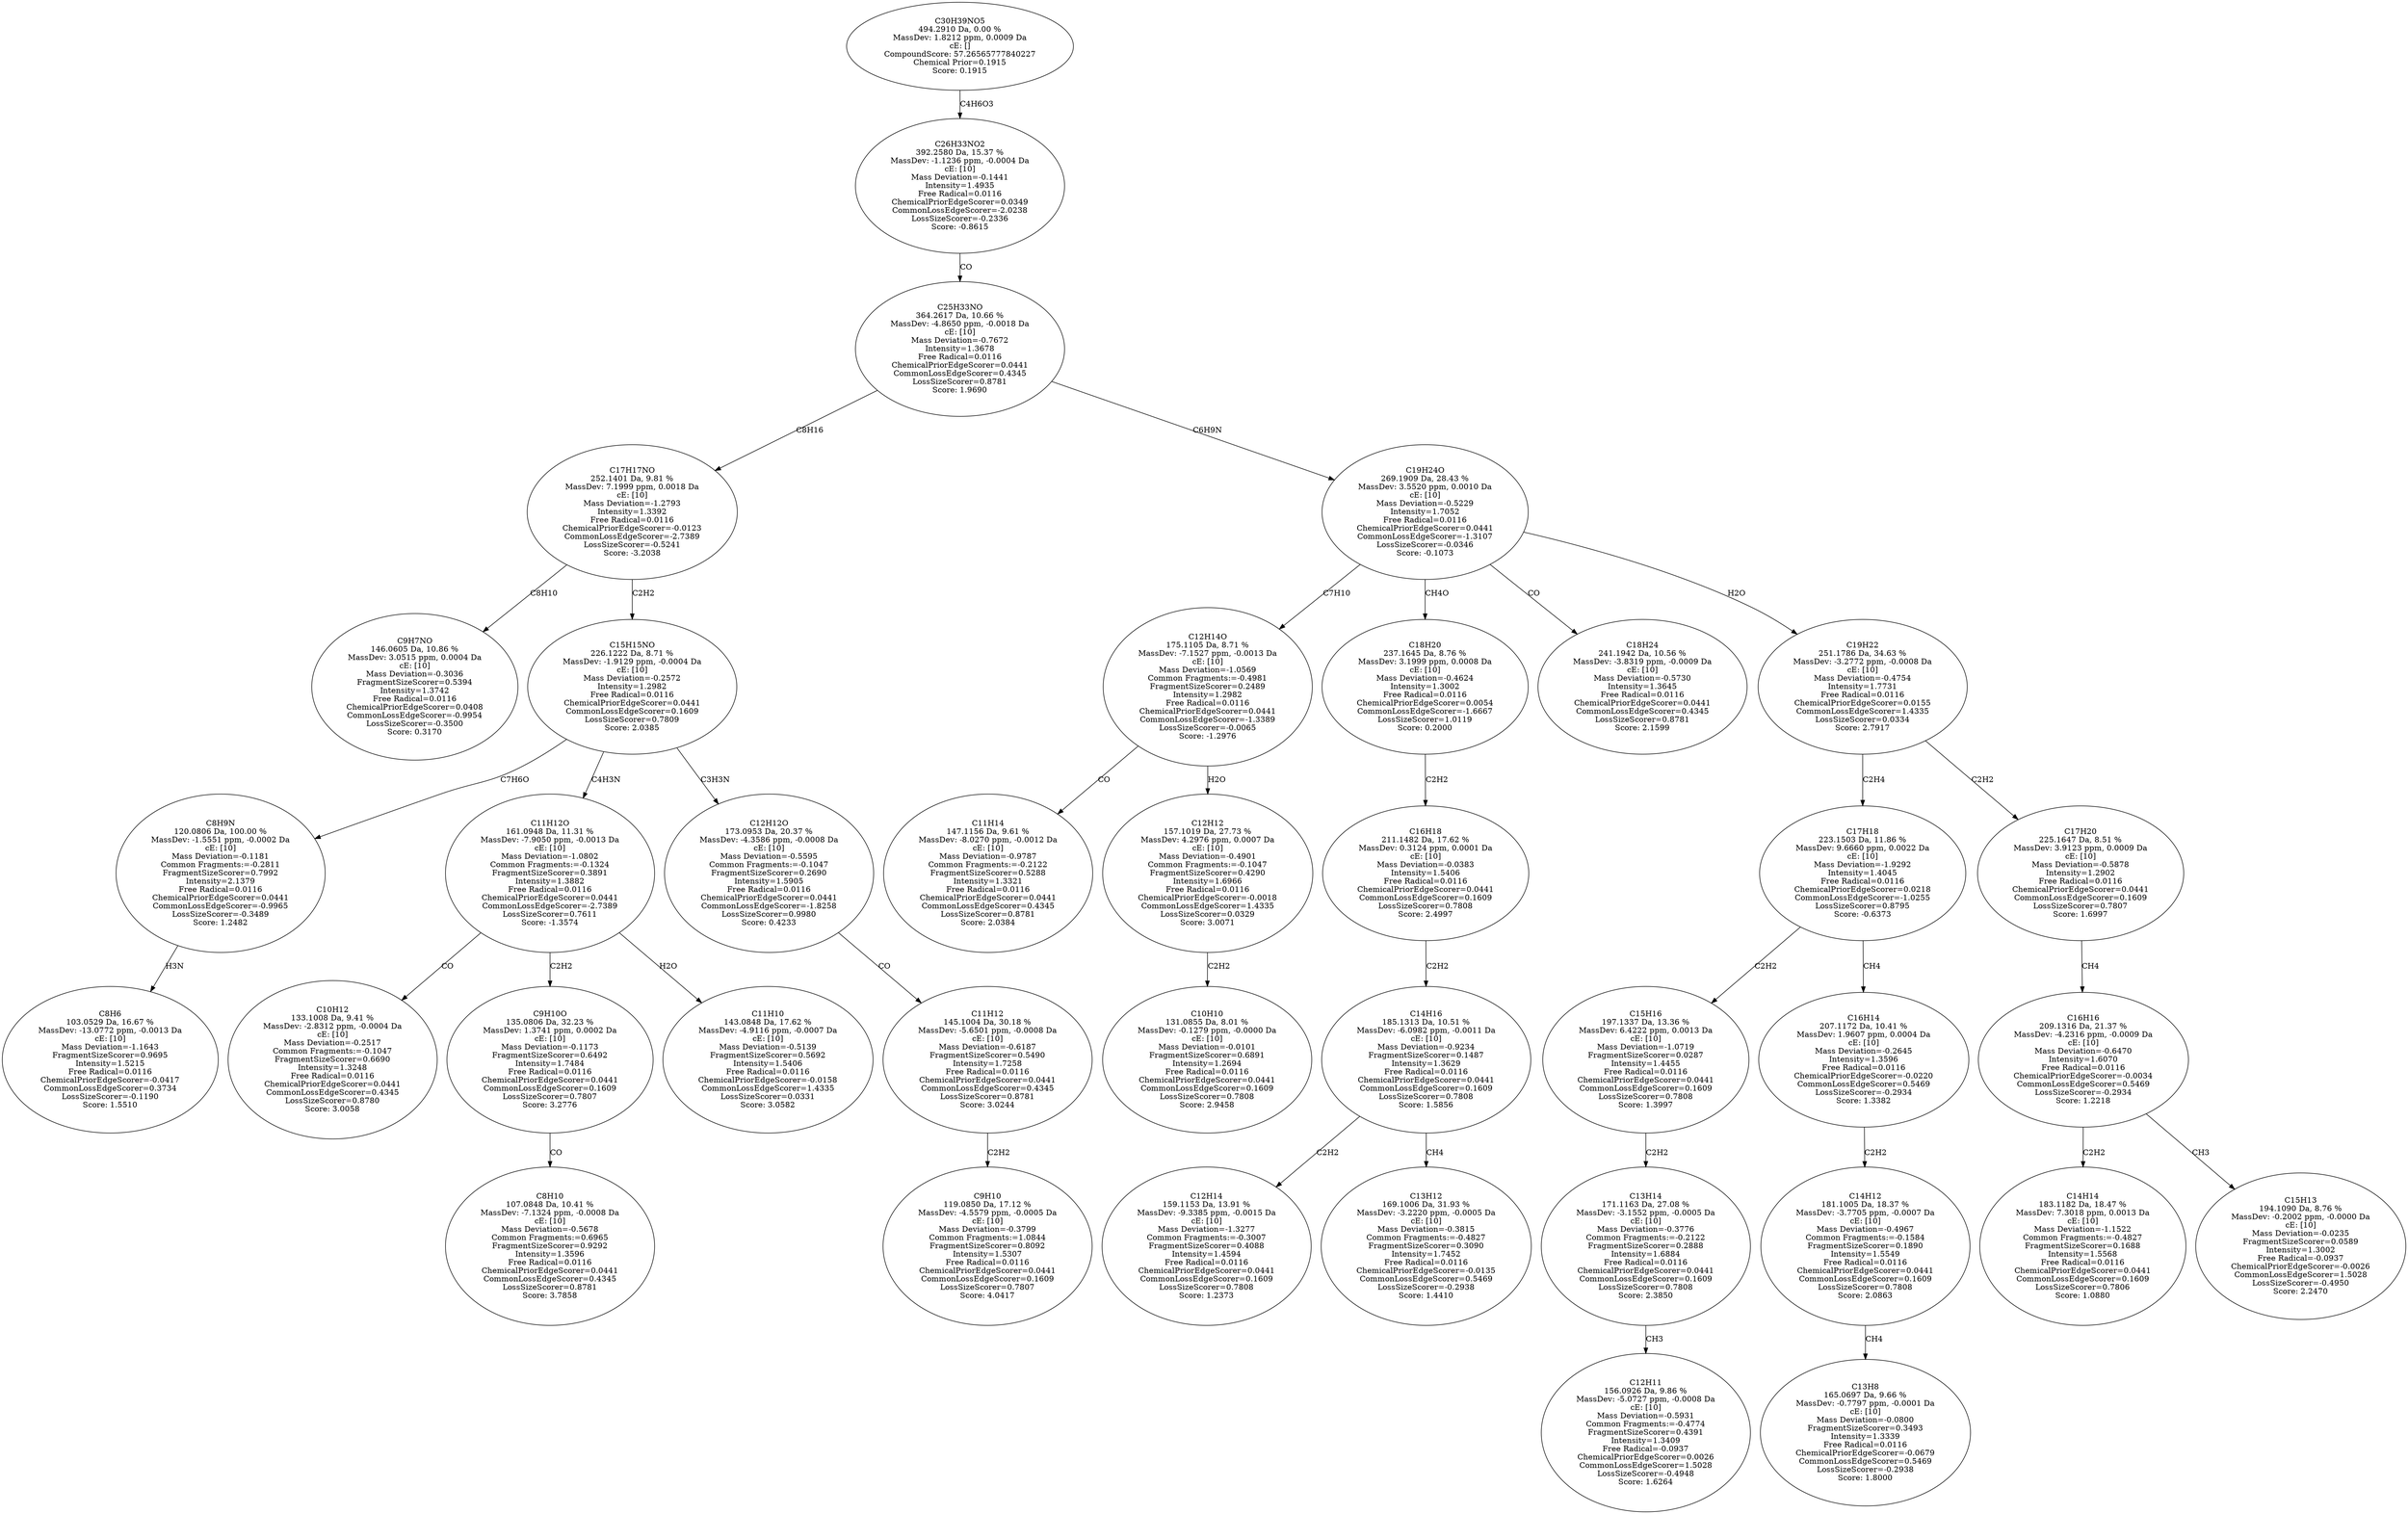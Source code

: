 strict digraph {
v1 [label="C9H7NO\n146.0605 Da, 10.86 %\nMassDev: 3.0515 ppm, 0.0004 Da\ncE: [10]\nMass Deviation=-0.3036\nFragmentSizeScorer=0.5394\nIntensity=1.3742\nFree Radical=0.0116\nChemicalPriorEdgeScorer=0.0408\nCommonLossEdgeScorer=-0.9954\nLossSizeScorer=-0.3500\nScore: 0.3170"];
v2 [label="C8H6\n103.0529 Da, 16.67 %\nMassDev: -13.0772 ppm, -0.0013 Da\ncE: [10]\nMass Deviation=-1.1643\nFragmentSizeScorer=0.9695\nIntensity=1.5215\nFree Radical=0.0116\nChemicalPriorEdgeScorer=-0.0417\nCommonLossEdgeScorer=0.3734\nLossSizeScorer=-0.1190\nScore: 1.5510"];
v3 [label="C8H9N\n120.0806 Da, 100.00 %\nMassDev: -1.5551 ppm, -0.0002 Da\ncE: [10]\nMass Deviation=-0.1181\nCommon Fragments:=-0.2811\nFragmentSizeScorer=0.7992\nIntensity=2.1379\nFree Radical=0.0116\nChemicalPriorEdgeScorer=0.0441\nCommonLossEdgeScorer=-0.9965\nLossSizeScorer=-0.3489\nScore: 1.2482"];
v4 [label="C10H12\n133.1008 Da, 9.41 %\nMassDev: -2.8312 ppm, -0.0004 Da\ncE: [10]\nMass Deviation=-0.2517\nCommon Fragments:=-0.1047\nFragmentSizeScorer=0.6690\nIntensity=1.3248\nFree Radical=0.0116\nChemicalPriorEdgeScorer=0.0441\nCommonLossEdgeScorer=0.4345\nLossSizeScorer=0.8780\nScore: 3.0058"];
v5 [label="C8H10\n107.0848 Da, 10.41 %\nMassDev: -7.1324 ppm, -0.0008 Da\ncE: [10]\nMass Deviation=-0.5678\nCommon Fragments:=0.6965\nFragmentSizeScorer=0.9292\nIntensity=1.3596\nFree Radical=0.0116\nChemicalPriorEdgeScorer=0.0441\nCommonLossEdgeScorer=0.4345\nLossSizeScorer=0.8781\nScore: 3.7858"];
v6 [label="C9H10O\n135.0806 Da, 32.23 %\nMassDev: 1.3741 ppm, 0.0002 Da\ncE: [10]\nMass Deviation=-0.1173\nFragmentSizeScorer=0.6492\nIntensity=1.7484\nFree Radical=0.0116\nChemicalPriorEdgeScorer=0.0441\nCommonLossEdgeScorer=0.1609\nLossSizeScorer=0.7807\nScore: 3.2776"];
v7 [label="C11H10\n143.0848 Da, 17.62 %\nMassDev: -4.9116 ppm, -0.0007 Da\ncE: [10]\nMass Deviation=-0.5139\nFragmentSizeScorer=0.5692\nIntensity=1.5406\nFree Radical=0.0116\nChemicalPriorEdgeScorer=-0.0158\nCommonLossEdgeScorer=1.4335\nLossSizeScorer=0.0331\nScore: 3.0582"];
v8 [label="C11H12O\n161.0948 Da, 11.31 %\nMassDev: -7.9050 ppm, -0.0013 Da\ncE: [10]\nMass Deviation=-1.0802\nCommon Fragments:=-0.1324\nFragmentSizeScorer=0.3891\nIntensity=1.3882\nFree Radical=0.0116\nChemicalPriorEdgeScorer=0.0441\nCommonLossEdgeScorer=-2.7389\nLossSizeScorer=0.7611\nScore: -1.3574"];
v9 [label="C9H10\n119.0850 Da, 17.12 %\nMassDev: -4.5579 ppm, -0.0005 Da\ncE: [10]\nMass Deviation=-0.3799\nCommon Fragments:=1.0844\nFragmentSizeScorer=0.8092\nIntensity=1.5307\nFree Radical=0.0116\nChemicalPriorEdgeScorer=0.0441\nCommonLossEdgeScorer=0.1609\nLossSizeScorer=0.7807\nScore: 4.0417"];
v10 [label="C11H12\n145.1004 Da, 30.18 %\nMassDev: -5.6501 ppm, -0.0008 Da\ncE: [10]\nMass Deviation=-0.6187\nFragmentSizeScorer=0.5490\nIntensity=1.7258\nFree Radical=0.0116\nChemicalPriorEdgeScorer=0.0441\nCommonLossEdgeScorer=0.4345\nLossSizeScorer=0.8781\nScore: 3.0244"];
v11 [label="C12H12O\n173.0953 Da, 20.37 %\nMassDev: -4.3586 ppm, -0.0008 Da\ncE: [10]\nMass Deviation=-0.5595\nCommon Fragments:=-0.1047\nFragmentSizeScorer=0.2690\nIntensity=1.5905\nFree Radical=0.0116\nChemicalPriorEdgeScorer=0.0441\nCommonLossEdgeScorer=-1.8258\nLossSizeScorer=0.9980\nScore: 0.4233"];
v12 [label="C15H15NO\n226.1222 Da, 8.71 %\nMassDev: -1.9129 ppm, -0.0004 Da\ncE: [10]\nMass Deviation=-0.2572\nIntensity=1.2982\nFree Radical=0.0116\nChemicalPriorEdgeScorer=0.0441\nCommonLossEdgeScorer=0.1609\nLossSizeScorer=0.7809\nScore: 2.0385"];
v13 [label="C17H17NO\n252.1401 Da, 9.81 %\nMassDev: 7.1999 ppm, 0.0018 Da\ncE: [10]\nMass Deviation=-1.2793\nIntensity=1.3392\nFree Radical=0.0116\nChemicalPriorEdgeScorer=-0.0123\nCommonLossEdgeScorer=-2.7389\nLossSizeScorer=-0.5241\nScore: -3.2038"];
v14 [label="C11H14\n147.1156 Da, 9.61 %\nMassDev: -8.0270 ppm, -0.0012 Da\ncE: [10]\nMass Deviation=-0.9787\nCommon Fragments:=-0.2122\nFragmentSizeScorer=0.5288\nIntensity=1.3321\nFree Radical=0.0116\nChemicalPriorEdgeScorer=0.0441\nCommonLossEdgeScorer=0.4345\nLossSizeScorer=0.8781\nScore: 2.0384"];
v15 [label="C10H10\n131.0855 Da, 8.01 %\nMassDev: -0.1279 ppm, -0.0000 Da\ncE: [10]\nMass Deviation=-0.0101\nFragmentSizeScorer=0.6891\nIntensity=1.2694\nFree Radical=0.0116\nChemicalPriorEdgeScorer=0.0441\nCommonLossEdgeScorer=0.1609\nLossSizeScorer=0.7808\nScore: 2.9458"];
v16 [label="C12H12\n157.1019 Da, 27.73 %\nMassDev: 4.2976 ppm, 0.0007 Da\ncE: [10]\nMass Deviation=-0.4901\nCommon Fragments:=-0.1047\nFragmentSizeScorer=0.4290\nIntensity=1.6966\nFree Radical=0.0116\nChemicalPriorEdgeScorer=-0.0018\nCommonLossEdgeScorer=1.4335\nLossSizeScorer=0.0329\nScore: 3.0071"];
v17 [label="C12H14O\n175.1105 Da, 8.71 %\nMassDev: -7.1527 ppm, -0.0013 Da\ncE: [10]\nMass Deviation=-1.0569\nCommon Fragments:=-0.4981\nFragmentSizeScorer=0.2489\nIntensity=1.2982\nFree Radical=0.0116\nChemicalPriorEdgeScorer=0.0441\nCommonLossEdgeScorer=-1.3389\nLossSizeScorer=-0.0065\nScore: -1.2976"];
v18 [label="C12H14\n159.1153 Da, 13.91 %\nMassDev: -9.3385 ppm, -0.0015 Da\ncE: [10]\nMass Deviation=-1.3277\nCommon Fragments:=-0.3007\nFragmentSizeScorer=0.4088\nIntensity=1.4594\nFree Radical=0.0116\nChemicalPriorEdgeScorer=0.0441\nCommonLossEdgeScorer=0.1609\nLossSizeScorer=0.7808\nScore: 1.2373"];
v19 [label="C13H12\n169.1006 Da, 31.93 %\nMassDev: -3.2220 ppm, -0.0005 Da\ncE: [10]\nMass Deviation=-0.3815\nCommon Fragments:=-0.4827\nFragmentSizeScorer=0.3090\nIntensity=1.7452\nFree Radical=0.0116\nChemicalPriorEdgeScorer=-0.0135\nCommonLossEdgeScorer=0.5469\nLossSizeScorer=-0.2938\nScore: 1.4410"];
v20 [label="C14H16\n185.1313 Da, 10.51 %\nMassDev: -6.0982 ppm, -0.0011 Da\ncE: [10]\nMass Deviation=-0.9234\nFragmentSizeScorer=0.1487\nIntensity=1.3629\nFree Radical=0.0116\nChemicalPriorEdgeScorer=0.0441\nCommonLossEdgeScorer=0.1609\nLossSizeScorer=0.7808\nScore: 1.5856"];
v21 [label="C16H18\n211.1482 Da, 17.62 %\nMassDev: 0.3124 ppm, 0.0001 Da\ncE: [10]\nMass Deviation=-0.0383\nIntensity=1.5406\nFree Radical=0.0116\nChemicalPriorEdgeScorer=0.0441\nCommonLossEdgeScorer=0.1609\nLossSizeScorer=0.7808\nScore: 2.4997"];
v22 [label="C18H20\n237.1645 Da, 8.76 %\nMassDev: 3.1999 ppm, 0.0008 Da\ncE: [10]\nMass Deviation=-0.4624\nIntensity=1.3002\nFree Radical=0.0116\nChemicalPriorEdgeScorer=0.0054\nCommonLossEdgeScorer=-1.6667\nLossSizeScorer=1.0119\nScore: 0.2000"];
v23 [label="C18H24\n241.1942 Da, 10.56 %\nMassDev: -3.8319 ppm, -0.0009 Da\ncE: [10]\nMass Deviation=-0.5730\nIntensity=1.3645\nFree Radical=0.0116\nChemicalPriorEdgeScorer=0.0441\nCommonLossEdgeScorer=0.4345\nLossSizeScorer=0.8781\nScore: 2.1599"];
v24 [label="C12H11\n156.0926 Da, 9.86 %\nMassDev: -5.0727 ppm, -0.0008 Da\ncE: [10]\nMass Deviation=-0.5931\nCommon Fragments:=-0.4774\nFragmentSizeScorer=0.4391\nIntensity=1.3409\nFree Radical=-0.0937\nChemicalPriorEdgeScorer=0.0026\nCommonLossEdgeScorer=1.5028\nLossSizeScorer=-0.4948\nScore: 1.6264"];
v25 [label="C13H14\n171.1163 Da, 27.08 %\nMassDev: -3.1552 ppm, -0.0005 Da\ncE: [10]\nMass Deviation=-0.3776\nCommon Fragments:=-0.2122\nFragmentSizeScorer=0.2888\nIntensity=1.6884\nFree Radical=0.0116\nChemicalPriorEdgeScorer=0.0441\nCommonLossEdgeScorer=0.1609\nLossSizeScorer=0.7808\nScore: 2.3850"];
v26 [label="C15H16\n197.1337 Da, 13.36 %\nMassDev: 6.4222 ppm, 0.0013 Da\ncE: [10]\nMass Deviation=-1.0719\nFragmentSizeScorer=0.0287\nIntensity=1.4455\nFree Radical=0.0116\nChemicalPriorEdgeScorer=0.0441\nCommonLossEdgeScorer=0.1609\nLossSizeScorer=0.7808\nScore: 1.3997"];
v27 [label="C13H8\n165.0697 Da, 9.66 %\nMassDev: -0.7797 ppm, -0.0001 Da\ncE: [10]\nMass Deviation=-0.0800\nFragmentSizeScorer=0.3493\nIntensity=1.3339\nFree Radical=0.0116\nChemicalPriorEdgeScorer=-0.0679\nCommonLossEdgeScorer=0.5469\nLossSizeScorer=-0.2938\nScore: 1.8000"];
v28 [label="C14H12\n181.1005 Da, 18.37 %\nMassDev: -3.7705 ppm, -0.0007 Da\ncE: [10]\nMass Deviation=-0.4967\nCommon Fragments:=-0.1584\nFragmentSizeScorer=0.1890\nIntensity=1.5549\nFree Radical=0.0116\nChemicalPriorEdgeScorer=0.0441\nCommonLossEdgeScorer=0.1609\nLossSizeScorer=0.7808\nScore: 2.0863"];
v29 [label="C16H14\n207.1172 Da, 10.41 %\nMassDev: 1.9607 ppm, 0.0004 Da\ncE: [10]\nMass Deviation=-0.2645\nIntensity=1.3596\nFree Radical=0.0116\nChemicalPriorEdgeScorer=-0.0220\nCommonLossEdgeScorer=0.5469\nLossSizeScorer=-0.2934\nScore: 1.3382"];
v30 [label="C17H18\n223.1503 Da, 11.86 %\nMassDev: 9.6660 ppm, 0.0022 Da\ncE: [10]\nMass Deviation=-1.9292\nIntensity=1.4045\nFree Radical=0.0116\nChemicalPriorEdgeScorer=0.0218\nCommonLossEdgeScorer=-1.0255\nLossSizeScorer=0.8795\nScore: -0.6373"];
v31 [label="C14H14\n183.1182 Da, 18.47 %\nMassDev: 7.3018 ppm, 0.0013 Da\ncE: [10]\nMass Deviation=-1.1522\nCommon Fragments:=-0.4827\nFragmentSizeScorer=0.1688\nIntensity=1.5568\nFree Radical=0.0116\nChemicalPriorEdgeScorer=0.0441\nCommonLossEdgeScorer=0.1609\nLossSizeScorer=0.7806\nScore: 1.0880"];
v32 [label="C15H13\n194.1090 Da, 8.76 %\nMassDev: -0.2002 ppm, -0.0000 Da\ncE: [10]\nMass Deviation=-0.0235\nFragmentSizeScorer=0.0589\nIntensity=1.3002\nFree Radical=-0.0937\nChemicalPriorEdgeScorer=-0.0026\nCommonLossEdgeScorer=1.5028\nLossSizeScorer=-0.4950\nScore: 2.2470"];
v33 [label="C16H16\n209.1316 Da, 21.37 %\nMassDev: -4.2316 ppm, -0.0009 Da\ncE: [10]\nMass Deviation=-0.6470\nIntensity=1.6070\nFree Radical=0.0116\nChemicalPriorEdgeScorer=-0.0034\nCommonLossEdgeScorer=0.5469\nLossSizeScorer=-0.2934\nScore: 1.2218"];
v34 [label="C17H20\n225.1647 Da, 8.51 %\nMassDev: 3.9123 ppm, 0.0009 Da\ncE: [10]\nMass Deviation=-0.5878\nIntensity=1.2902\nFree Radical=0.0116\nChemicalPriorEdgeScorer=0.0441\nCommonLossEdgeScorer=0.1609\nLossSizeScorer=0.7807\nScore: 1.6997"];
v35 [label="C19H22\n251.1786 Da, 34.63 %\nMassDev: -3.2772 ppm, -0.0008 Da\ncE: [10]\nMass Deviation=-0.4754\nIntensity=1.7731\nFree Radical=0.0116\nChemicalPriorEdgeScorer=0.0155\nCommonLossEdgeScorer=1.4335\nLossSizeScorer=0.0334\nScore: 2.7917"];
v36 [label="C19H24O\n269.1909 Da, 28.43 %\nMassDev: 3.5520 ppm, 0.0010 Da\ncE: [10]\nMass Deviation=-0.5229\nIntensity=1.7052\nFree Radical=0.0116\nChemicalPriorEdgeScorer=0.0441\nCommonLossEdgeScorer=-1.3107\nLossSizeScorer=-0.0346\nScore: -0.1073"];
v37 [label="C25H33NO\n364.2617 Da, 10.66 %\nMassDev: -4.8650 ppm, -0.0018 Da\ncE: [10]\nMass Deviation=-0.7672\nIntensity=1.3678\nFree Radical=0.0116\nChemicalPriorEdgeScorer=0.0441\nCommonLossEdgeScorer=0.4345\nLossSizeScorer=0.8781\nScore: 1.9690"];
v38 [label="C26H33NO2\n392.2580 Da, 15.37 %\nMassDev: -1.1236 ppm, -0.0004 Da\ncE: [10]\nMass Deviation=-0.1441\nIntensity=1.4935\nFree Radical=0.0116\nChemicalPriorEdgeScorer=0.0349\nCommonLossEdgeScorer=-2.0238\nLossSizeScorer=-0.2336\nScore: -0.8615"];
v39 [label="C30H39NO5\n494.2910 Da, 0.00 %\nMassDev: 1.8212 ppm, 0.0009 Da\ncE: []\nCompoundScore: 57.26565777840227\nChemical Prior=0.1915\nScore: 0.1915"];
v13 -> v1 [label="C8H10"];
v3 -> v2 [label="H3N"];
v12 -> v3 [label="C7H6O"];
v8 -> v4 [label="CO"];
v6 -> v5 [label="CO"];
v8 -> v6 [label="C2H2"];
v8 -> v7 [label="H2O"];
v12 -> v8 [label="C4H3N"];
v10 -> v9 [label="C2H2"];
v11 -> v10 [label="CO"];
v12 -> v11 [label="C3H3N"];
v13 -> v12 [label="C2H2"];
v37 -> v13 [label="C8H16"];
v17 -> v14 [label="CO"];
v16 -> v15 [label="C2H2"];
v17 -> v16 [label="H2O"];
v36 -> v17 [label="C7H10"];
v20 -> v18 [label="C2H2"];
v20 -> v19 [label="CH4"];
v21 -> v20 [label="C2H2"];
v22 -> v21 [label="C2H2"];
v36 -> v22 [label="CH4O"];
v36 -> v23 [label="CO"];
v25 -> v24 [label="CH3"];
v26 -> v25 [label="C2H2"];
v30 -> v26 [label="C2H2"];
v28 -> v27 [label="CH4"];
v29 -> v28 [label="C2H2"];
v30 -> v29 [label="CH4"];
v35 -> v30 [label="C2H4"];
v33 -> v31 [label="C2H2"];
v33 -> v32 [label="CH3"];
v34 -> v33 [label="CH4"];
v35 -> v34 [label="C2H2"];
v36 -> v35 [label="H2O"];
v37 -> v36 [label="C6H9N"];
v38 -> v37 [label="CO"];
v39 -> v38 [label="C4H6O3"];
}